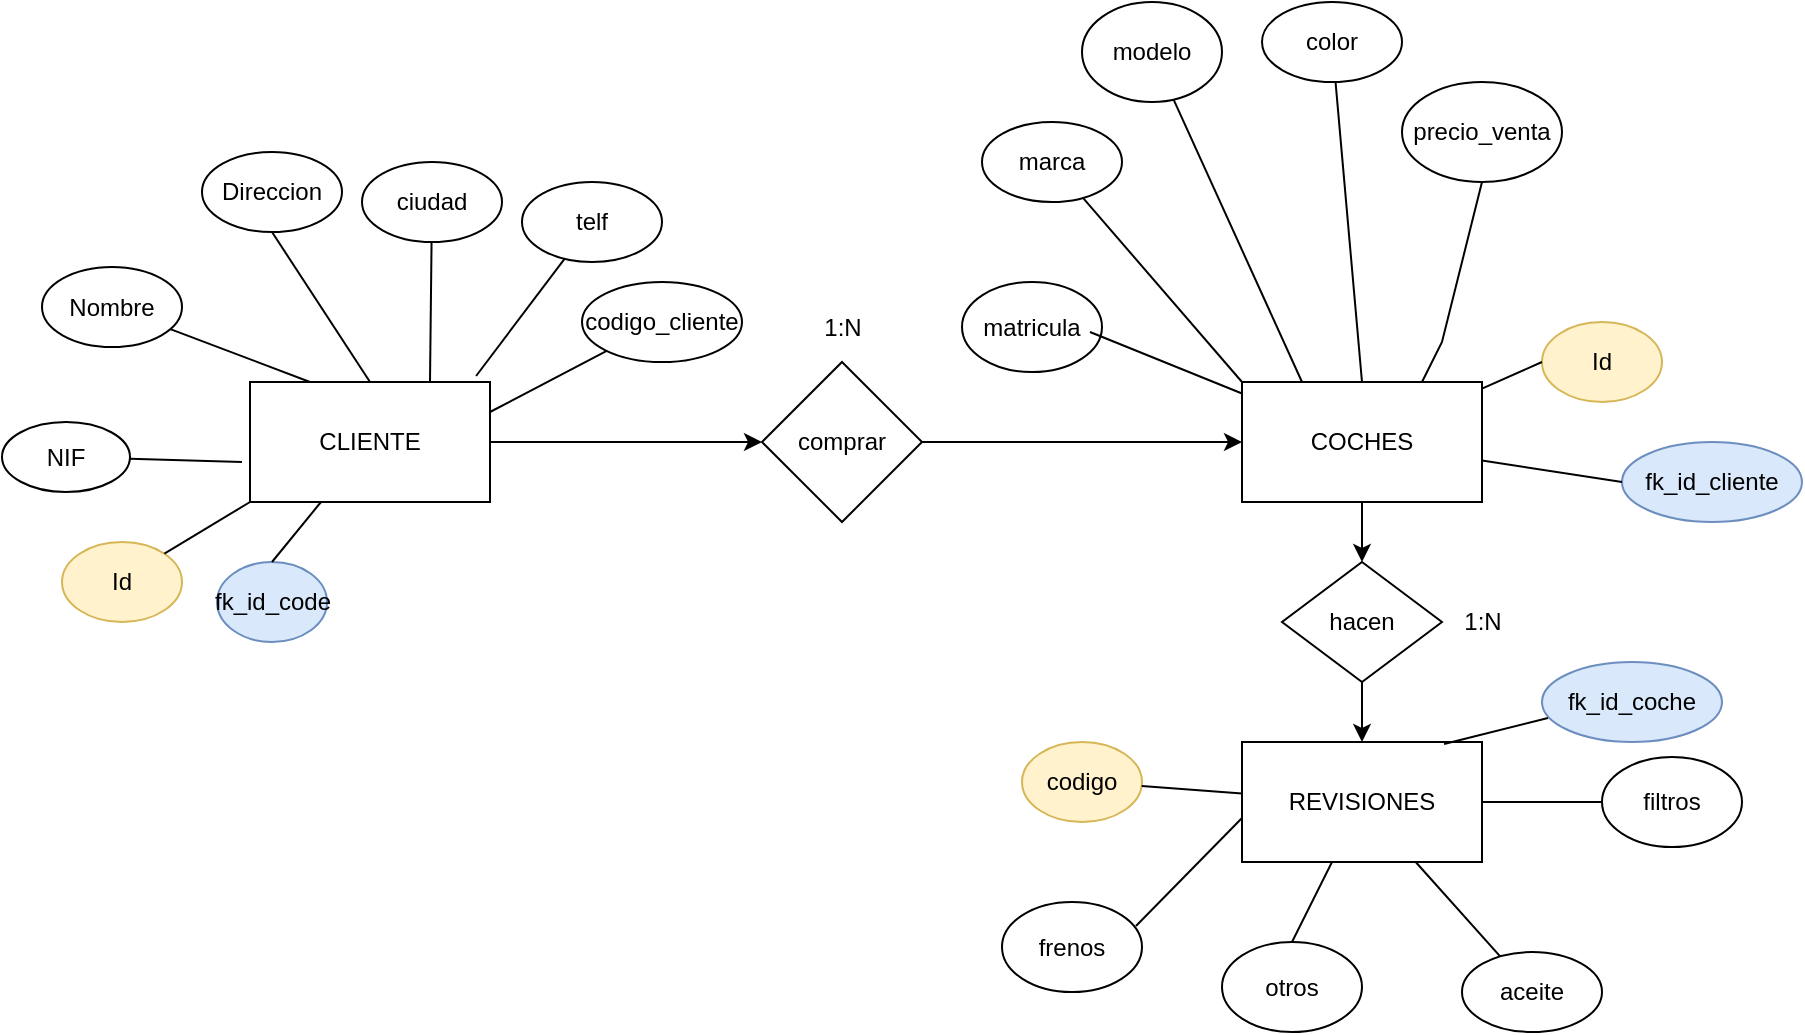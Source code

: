 <mxfile version="15.5.2" type="device"><diagram id="J6YfhrCukYHQ_HX1HQD6" name="Page-1"><mxGraphModel dx="2249" dy="762" grid="1" gridSize="10" guides="1" tooltips="1" connect="1" arrows="1" fold="1" page="1" pageScale="1" pageWidth="827" pageHeight="1169" math="0" shadow="0"><root><mxCell id="0"/><mxCell id="1" parent="0"/><mxCell id="jIuJoRl8QHLG0BuY4Uzh-56" value="" style="edgeStyle=orthogonalEdgeStyle;rounded=0;orthogonalLoop=1;jettySize=auto;html=1;" edge="1" parent="1" source="jIuJoRl8QHLG0BuY4Uzh-14" target="jIuJoRl8QHLG0BuY4Uzh-55"><mxGeometry relative="1" as="geometry"/></mxCell><mxCell id="jIuJoRl8QHLG0BuY4Uzh-14" value="COCHES" style="rounded=0;whiteSpace=wrap;html=1;" vertex="1" parent="1"><mxGeometry x="530" y="320" width="120" height="60" as="geometry"/></mxCell><mxCell id="jIuJoRl8QHLG0BuY4Uzh-15" value="modelo" style="ellipse;whiteSpace=wrap;html=1;" vertex="1" parent="1"><mxGeometry x="450" y="130" width="70" height="50" as="geometry"/></mxCell><mxCell id="jIuJoRl8QHLG0BuY4Uzh-16" value="marca" style="ellipse;whiteSpace=wrap;html=1;" vertex="1" parent="1"><mxGeometry x="400" y="190" width="70" height="40" as="geometry"/></mxCell><mxCell id="jIuJoRl8QHLG0BuY4Uzh-17" value="matricula" style="ellipse;whiteSpace=wrap;html=1;" vertex="1" parent="1"><mxGeometry x="390" y="270" width="70" height="45" as="geometry"/></mxCell><mxCell id="jIuJoRl8QHLG0BuY4Uzh-18" value="color" style="ellipse;whiteSpace=wrap;html=1;" vertex="1" parent="1"><mxGeometry x="540" y="130" width="70" height="40" as="geometry"/></mxCell><mxCell id="jIuJoRl8QHLG0BuY4Uzh-19" value="precio_venta" style="ellipse;whiteSpace=wrap;html=1;" vertex="1" parent="1"><mxGeometry x="610" y="170" width="80" height="50" as="geometry"/></mxCell><mxCell id="jIuJoRl8QHLG0BuY4Uzh-21" value="" style="endArrow=none;html=1;rounded=0;" edge="1" parent="1" target="jIuJoRl8QHLG0BuY4Uzh-14"><mxGeometry width="50" height="50" relative="1" as="geometry"><mxPoint x="454" y="295" as="sourcePoint"/><mxPoint x="1010" y="330" as="targetPoint"/></mxGeometry></mxCell><mxCell id="jIuJoRl8QHLG0BuY4Uzh-22" value="" style="endArrow=none;html=1;rounded=0;exitX=0;exitY=0;exitDx=0;exitDy=0;" edge="1" parent="1" source="jIuJoRl8QHLG0BuY4Uzh-14" target="jIuJoRl8QHLG0BuY4Uzh-16"><mxGeometry width="50" height="50" relative="1" as="geometry"><mxPoint x="960" y="380" as="sourcePoint"/><mxPoint x="1010" y="330" as="targetPoint"/></mxGeometry></mxCell><mxCell id="jIuJoRl8QHLG0BuY4Uzh-23" value="" style="endArrow=none;html=1;rounded=0;exitX=0.25;exitY=0;exitDx=0;exitDy=0;" edge="1" parent="1" source="jIuJoRl8QHLG0BuY4Uzh-14" target="jIuJoRl8QHLG0BuY4Uzh-15"><mxGeometry width="50" height="50" relative="1" as="geometry"><mxPoint x="960" y="380" as="sourcePoint"/><mxPoint x="1010" y="330" as="targetPoint"/></mxGeometry></mxCell><mxCell id="jIuJoRl8QHLG0BuY4Uzh-24" value="" style="endArrow=none;html=1;rounded=0;exitX=0.5;exitY=0;exitDx=0;exitDy=0;" edge="1" parent="1" source="jIuJoRl8QHLG0BuY4Uzh-14" target="jIuJoRl8QHLG0BuY4Uzh-18"><mxGeometry width="50" height="50" relative="1" as="geometry"><mxPoint x="960" y="380" as="sourcePoint"/><mxPoint x="1010" y="330" as="targetPoint"/></mxGeometry></mxCell><mxCell id="jIuJoRl8QHLG0BuY4Uzh-25" value="" style="endArrow=none;html=1;rounded=0;exitX=0.75;exitY=0;exitDx=0;exitDy=0;entryX=0.5;entryY=1;entryDx=0;entryDy=0;" edge="1" parent="1" source="jIuJoRl8QHLG0BuY4Uzh-14" target="jIuJoRl8QHLG0BuY4Uzh-19"><mxGeometry width="50" height="50" relative="1" as="geometry"><mxPoint x="960" y="380" as="sourcePoint"/><mxPoint x="640" y="210" as="targetPoint"/><Array as="points"><mxPoint x="630" y="300"/></Array></mxGeometry></mxCell><mxCell id="jIuJoRl8QHLG0BuY4Uzh-29" value="comprar" style="rhombus;whiteSpace=wrap;html=1;" vertex="1" parent="1"><mxGeometry x="290" y="310" width="80" height="80" as="geometry"/></mxCell><mxCell id="jIuJoRl8QHLG0BuY4Uzh-30" value="Id" style="ellipse;whiteSpace=wrap;html=1;fillColor=#fff2cc;strokeColor=#d6b656;" vertex="1" parent="1"><mxGeometry x="680" y="290" width="60" height="40" as="geometry"/></mxCell><mxCell id="jIuJoRl8QHLG0BuY4Uzh-31" value="" style="endArrow=none;html=1;rounded=0;exitX=0;exitY=0.5;exitDx=0;exitDy=0;" edge="1" parent="1" source="jIuJoRl8QHLG0BuY4Uzh-30" target="jIuJoRl8QHLG0BuY4Uzh-14"><mxGeometry width="50" height="50" relative="1" as="geometry"><mxPoint x="960" y="380" as="sourcePoint"/><mxPoint x="1010" y="330" as="targetPoint"/></mxGeometry></mxCell><mxCell id="jIuJoRl8QHLG0BuY4Uzh-32" value="CLIENTE" style="whiteSpace=wrap;html=1;" vertex="1" parent="1"><mxGeometry x="34" y="320" width="120" height="60" as="geometry"/></mxCell><mxCell id="jIuJoRl8QHLG0BuY4Uzh-34" value="NIF" style="ellipse;whiteSpace=wrap;html=1;" vertex="1" parent="1"><mxGeometry x="-90" y="340" width="64" height="35" as="geometry"/></mxCell><mxCell id="jIuJoRl8QHLG0BuY4Uzh-35" value="codigo_cliente" style="ellipse;whiteSpace=wrap;html=1;" vertex="1" parent="1"><mxGeometry x="200" y="270" width="80" height="40" as="geometry"/></mxCell><mxCell id="jIuJoRl8QHLG0BuY4Uzh-36" value="Direccion" style="ellipse;whiteSpace=wrap;html=1;" vertex="1" parent="1"><mxGeometry x="10" y="205" width="70" height="40" as="geometry"/></mxCell><mxCell id="jIuJoRl8QHLG0BuY4Uzh-37" value="ciudad" style="ellipse;whiteSpace=wrap;html=1;" vertex="1" parent="1"><mxGeometry x="90" y="210" width="70" height="40" as="geometry"/></mxCell><mxCell id="jIuJoRl8QHLG0BuY4Uzh-38" value="Nombre" style="ellipse;whiteSpace=wrap;html=1;" vertex="1" parent="1"><mxGeometry x="-70" y="262.5" width="70" height="40" as="geometry"/></mxCell><mxCell id="jIuJoRl8QHLG0BuY4Uzh-39" value="telf" style="ellipse;whiteSpace=wrap;html=1;" vertex="1" parent="1"><mxGeometry x="170" y="220" width="70" height="40" as="geometry"/></mxCell><mxCell id="jIuJoRl8QHLG0BuY4Uzh-43" value="" style="endArrow=none;html=1;rounded=0;" edge="1" parent="1" target="jIuJoRl8QHLG0BuY4Uzh-34"><mxGeometry width="50" height="50" relative="1" as="geometry"><mxPoint x="30" y="360" as="sourcePoint"/><mxPoint x="190" y="340" as="targetPoint"/></mxGeometry></mxCell><mxCell id="jIuJoRl8QHLG0BuY4Uzh-44" value="" style="endArrow=none;html=1;rounded=0;exitX=0.25;exitY=0;exitDx=0;exitDy=0;" edge="1" parent="1" source="jIuJoRl8QHLG0BuY4Uzh-32" target="jIuJoRl8QHLG0BuY4Uzh-38"><mxGeometry width="50" height="50" relative="1" as="geometry"><mxPoint x="140" y="390" as="sourcePoint"/><mxPoint x="190" y="340" as="targetPoint"/></mxGeometry></mxCell><mxCell id="jIuJoRl8QHLG0BuY4Uzh-45" value="" style="endArrow=none;html=1;rounded=0;exitX=0.5;exitY=0;exitDx=0;exitDy=0;entryX=0.5;entryY=1;entryDx=0;entryDy=0;" edge="1" parent="1" source="jIuJoRl8QHLG0BuY4Uzh-32" target="jIuJoRl8QHLG0BuY4Uzh-36"><mxGeometry width="50" height="50" relative="1" as="geometry"><mxPoint x="140" y="390" as="sourcePoint"/><mxPoint x="190" y="340" as="targetPoint"/></mxGeometry></mxCell><mxCell id="jIuJoRl8QHLG0BuY4Uzh-46" value="" style="endArrow=none;html=1;rounded=0;exitX=0.75;exitY=0;exitDx=0;exitDy=0;" edge="1" parent="1" source="jIuJoRl8QHLG0BuY4Uzh-32" target="jIuJoRl8QHLG0BuY4Uzh-37"><mxGeometry width="50" height="50" relative="1" as="geometry"><mxPoint x="140" y="390" as="sourcePoint"/><mxPoint x="190" y="340" as="targetPoint"/></mxGeometry></mxCell><mxCell id="jIuJoRl8QHLG0BuY4Uzh-47" value="" style="endArrow=none;html=1;rounded=0;exitX=0.942;exitY=-0.05;exitDx=0;exitDy=0;exitPerimeter=0;" edge="1" parent="1" source="jIuJoRl8QHLG0BuY4Uzh-32" target="jIuJoRl8QHLG0BuY4Uzh-39"><mxGeometry width="50" height="50" relative="1" as="geometry"><mxPoint x="140" y="390" as="sourcePoint"/><mxPoint x="190" y="340" as="targetPoint"/></mxGeometry></mxCell><mxCell id="jIuJoRl8QHLG0BuY4Uzh-48" value="" style="endArrow=none;html=1;rounded=0;exitX=1;exitY=0.25;exitDx=0;exitDy=0;" edge="1" parent="1" source="jIuJoRl8QHLG0BuY4Uzh-32" target="jIuJoRl8QHLG0BuY4Uzh-35"><mxGeometry width="50" height="50" relative="1" as="geometry"><mxPoint x="140" y="390" as="sourcePoint"/><mxPoint x="190" y="340" as="targetPoint"/></mxGeometry></mxCell><mxCell id="jIuJoRl8QHLG0BuY4Uzh-51" value="" style="endArrow=classic;html=1;rounded=0;entryX=0;entryY=0.5;entryDx=0;entryDy=0;" edge="1" parent="1" source="jIuJoRl8QHLG0BuY4Uzh-32" target="jIuJoRl8QHLG0BuY4Uzh-29"><mxGeometry width="50" height="50" relative="1" as="geometry"><mxPoint x="580" y="520" as="sourcePoint"/><mxPoint x="630" y="470" as="targetPoint"/></mxGeometry></mxCell><mxCell id="jIuJoRl8QHLG0BuY4Uzh-52" value="" style="endArrow=classic;html=1;rounded=0;exitX=1;exitY=0.5;exitDx=0;exitDy=0;" edge="1" parent="1" source="jIuJoRl8QHLG0BuY4Uzh-29" target="jIuJoRl8QHLG0BuY4Uzh-14"><mxGeometry width="50" height="50" relative="1" as="geometry"><mxPoint x="580" y="520" as="sourcePoint"/><mxPoint x="630" y="470" as="targetPoint"/></mxGeometry></mxCell><mxCell id="jIuJoRl8QHLG0BuY4Uzh-53" value="1:N" style="text;html=1;resizable=0;autosize=1;align=center;verticalAlign=middle;points=[];fillColor=none;strokeColor=none;rounded=0;" vertex="1" parent="1"><mxGeometry x="315" y="282.5" width="30" height="20" as="geometry"/></mxCell><mxCell id="jIuJoRl8QHLG0BuY4Uzh-54" value="REVISIONES" style="rounded=0;whiteSpace=wrap;html=1;" vertex="1" parent="1"><mxGeometry x="530" y="500" width="120" height="60" as="geometry"/></mxCell><mxCell id="jIuJoRl8QHLG0BuY4Uzh-57" value="" style="edgeStyle=orthogonalEdgeStyle;rounded=0;orthogonalLoop=1;jettySize=auto;html=1;" edge="1" parent="1" source="jIuJoRl8QHLG0BuY4Uzh-55" target="jIuJoRl8QHLG0BuY4Uzh-54"><mxGeometry relative="1" as="geometry"/></mxCell><mxCell id="jIuJoRl8QHLG0BuY4Uzh-55" value="hacen" style="rhombus;whiteSpace=wrap;html=1;rounded=0;" vertex="1" parent="1"><mxGeometry x="550" y="410" width="80" height="60" as="geometry"/></mxCell><mxCell id="jIuJoRl8QHLG0BuY4Uzh-58" value="aceite" style="ellipse;whiteSpace=wrap;html=1;" vertex="1" parent="1"><mxGeometry x="640" y="605" width="70" height="40" as="geometry"/></mxCell><mxCell id="jIuJoRl8QHLG0BuY4Uzh-59" value="filtros" style="ellipse;whiteSpace=wrap;html=1;" vertex="1" parent="1"><mxGeometry x="710" y="507.5" width="70" height="45" as="geometry"/></mxCell><mxCell id="jIuJoRl8QHLG0BuY4Uzh-60" value="" style="endArrow=none;html=1;rounded=0;" edge="1" target="jIuJoRl8QHLG0BuY4Uzh-58" parent="1" source="jIuJoRl8QHLG0BuY4Uzh-54"><mxGeometry width="50" height="50" relative="1" as="geometry"><mxPoint x="530" y="530" as="sourcePoint"/><mxPoint x="1010" y="540" as="targetPoint"/></mxGeometry></mxCell><mxCell id="jIuJoRl8QHLG0BuY4Uzh-61" value="" style="endArrow=none;html=1;rounded=0;" edge="1" parent="1" source="jIuJoRl8QHLG0BuY4Uzh-59" target="jIuJoRl8QHLG0BuY4Uzh-54"><mxGeometry width="50" height="50" relative="1" as="geometry"><mxPoint x="454" y="505" as="sourcePoint"/><mxPoint x="540" y="540" as="targetPoint"/><Array as="points"/></mxGeometry></mxCell><mxCell id="jIuJoRl8QHLG0BuY4Uzh-62" value="frenos" style="ellipse;whiteSpace=wrap;html=1;" vertex="1" parent="1"><mxGeometry x="410" y="580" width="70" height="45" as="geometry"/></mxCell><mxCell id="jIuJoRl8QHLG0BuY4Uzh-63" value="" style="endArrow=none;html=1;rounded=0;entryX=0;entryY=0.633;entryDx=0;entryDy=0;entryPerimeter=0;exitX=0.957;exitY=0.267;exitDx=0;exitDy=0;exitPerimeter=0;" edge="1" parent="1" source="jIuJoRl8QHLG0BuY4Uzh-62" target="jIuJoRl8QHLG0BuY4Uzh-54"><mxGeometry width="50" height="50" relative="1" as="geometry"><mxPoint x="474" y="605" as="sourcePoint"/><mxPoint x="550" y="630" as="targetPoint"/></mxGeometry></mxCell><mxCell id="jIuJoRl8QHLG0BuY4Uzh-64" value="otros" style="ellipse;whiteSpace=wrap;html=1;" vertex="1" parent="1"><mxGeometry x="520" y="600" width="70" height="45" as="geometry"/></mxCell><mxCell id="jIuJoRl8QHLG0BuY4Uzh-65" value="" style="endArrow=none;html=1;rounded=0;exitX=0.5;exitY=0;exitDx=0;exitDy=0;" edge="1" parent="1" source="jIuJoRl8QHLG0BuY4Uzh-64" target="jIuJoRl8QHLG0BuY4Uzh-54"><mxGeometry width="50" height="50" relative="1" as="geometry"><mxPoint x="580" y="520" as="sourcePoint"/><mxPoint x="630" y="470" as="targetPoint"/></mxGeometry></mxCell><mxCell id="jIuJoRl8QHLG0BuY4Uzh-66" value="codigo" style="ellipse;whiteSpace=wrap;html=1;fillColor=#fff2cc;strokeColor=#d6b656;" vertex="1" parent="1"><mxGeometry x="420" y="500" width="60" height="40" as="geometry"/></mxCell><mxCell id="jIuJoRl8QHLG0BuY4Uzh-67" value="" style="endArrow=none;html=1;rounded=0;" edge="1" parent="1" source="jIuJoRl8QHLG0BuY4Uzh-66" target="jIuJoRl8QHLG0BuY4Uzh-54"><mxGeometry width="50" height="50" relative="1" as="geometry"><mxPoint x="580" y="520" as="sourcePoint"/><mxPoint x="630" y="470" as="targetPoint"/></mxGeometry></mxCell><mxCell id="jIuJoRl8QHLG0BuY4Uzh-68" value="1:N" style="text;html=1;resizable=0;autosize=1;align=center;verticalAlign=middle;points=[];fillColor=none;strokeColor=none;rounded=0;" vertex="1" parent="1"><mxGeometry x="635" y="430" width="30" height="20" as="geometry"/></mxCell><mxCell id="jIuJoRl8QHLG0BuY4Uzh-69" value="Id" style="ellipse;whiteSpace=wrap;html=1;fillColor=#fff2cc;strokeColor=#d6b656;" vertex="1" parent="1"><mxGeometry x="-60" y="400" width="60" height="40" as="geometry"/></mxCell><mxCell id="jIuJoRl8QHLG0BuY4Uzh-70" value="" style="endArrow=none;html=1;rounded=0;exitX=1;exitY=0;exitDx=0;exitDy=0;entryX=0;entryY=1;entryDx=0;entryDy=0;" edge="1" parent="1" source="jIuJoRl8QHLG0BuY4Uzh-69" target="jIuJoRl8QHLG0BuY4Uzh-32"><mxGeometry width="50" height="50" relative="1" as="geometry"><mxPoint y="425" as="sourcePoint"/><mxPoint x="40" y="375" as="targetPoint"/></mxGeometry></mxCell><mxCell id="jIuJoRl8QHLG0BuY4Uzh-75" value="fk_id_code" style="ellipse;whiteSpace=wrap;html=1;fillColor=#dae8fc;strokeColor=#6c8ebf;" vertex="1" parent="1"><mxGeometry x="17.5" y="410" width="55" height="40" as="geometry"/></mxCell><mxCell id="jIuJoRl8QHLG0BuY4Uzh-76" value="" style="endArrow=none;html=1;rounded=0;exitX=0.5;exitY=0;exitDx=0;exitDy=0;" edge="1" parent="1" source="jIuJoRl8QHLG0BuY4Uzh-75" target="jIuJoRl8QHLG0BuY4Uzh-32"><mxGeometry width="50" height="50" relative="1" as="geometry"><mxPoint x="580" y="520" as="sourcePoint"/><mxPoint x="630" y="470" as="targetPoint"/><Array as="points"/></mxGeometry></mxCell><mxCell id="jIuJoRl8QHLG0BuY4Uzh-77" value="fk_id_cliente" style="ellipse;whiteSpace=wrap;html=1;fillColor=#dae8fc;strokeColor=#6c8ebf;" vertex="1" parent="1"><mxGeometry x="720" y="350" width="90" height="40" as="geometry"/></mxCell><mxCell id="jIuJoRl8QHLG0BuY4Uzh-78" value="" style="endArrow=none;html=1;rounded=0;exitX=0;exitY=0.5;exitDx=0;exitDy=0;" edge="1" parent="1" source="jIuJoRl8QHLG0BuY4Uzh-77" target="jIuJoRl8QHLG0BuY4Uzh-14"><mxGeometry width="50" height="50" relative="1" as="geometry"><mxPoint x="1247.5" y="480" as="sourcePoint"/><mxPoint x="737" y="340" as="targetPoint"/><Array as="points"/></mxGeometry></mxCell><mxCell id="jIuJoRl8QHLG0BuY4Uzh-79" value="fk_id_coche" style="ellipse;whiteSpace=wrap;html=1;fillColor=#dae8fc;strokeColor=#6c8ebf;" vertex="1" parent="1"><mxGeometry x="680" y="460" width="90" height="40" as="geometry"/></mxCell><mxCell id="jIuJoRl8QHLG0BuY4Uzh-80" value="" style="endArrow=none;html=1;rounded=0;entryX=0.033;entryY=0.7;entryDx=0;entryDy=0;entryPerimeter=0;exitX=0.842;exitY=0.017;exitDx=0;exitDy=0;exitPerimeter=0;" edge="1" parent="1" source="jIuJoRl8QHLG0BuY4Uzh-54" target="jIuJoRl8QHLG0BuY4Uzh-79"><mxGeometry width="50" height="50" relative="1" as="geometry"><mxPoint x="580" y="520" as="sourcePoint"/><mxPoint x="630" y="470" as="targetPoint"/></mxGeometry></mxCell></root></mxGraphModel></diagram></mxfile>